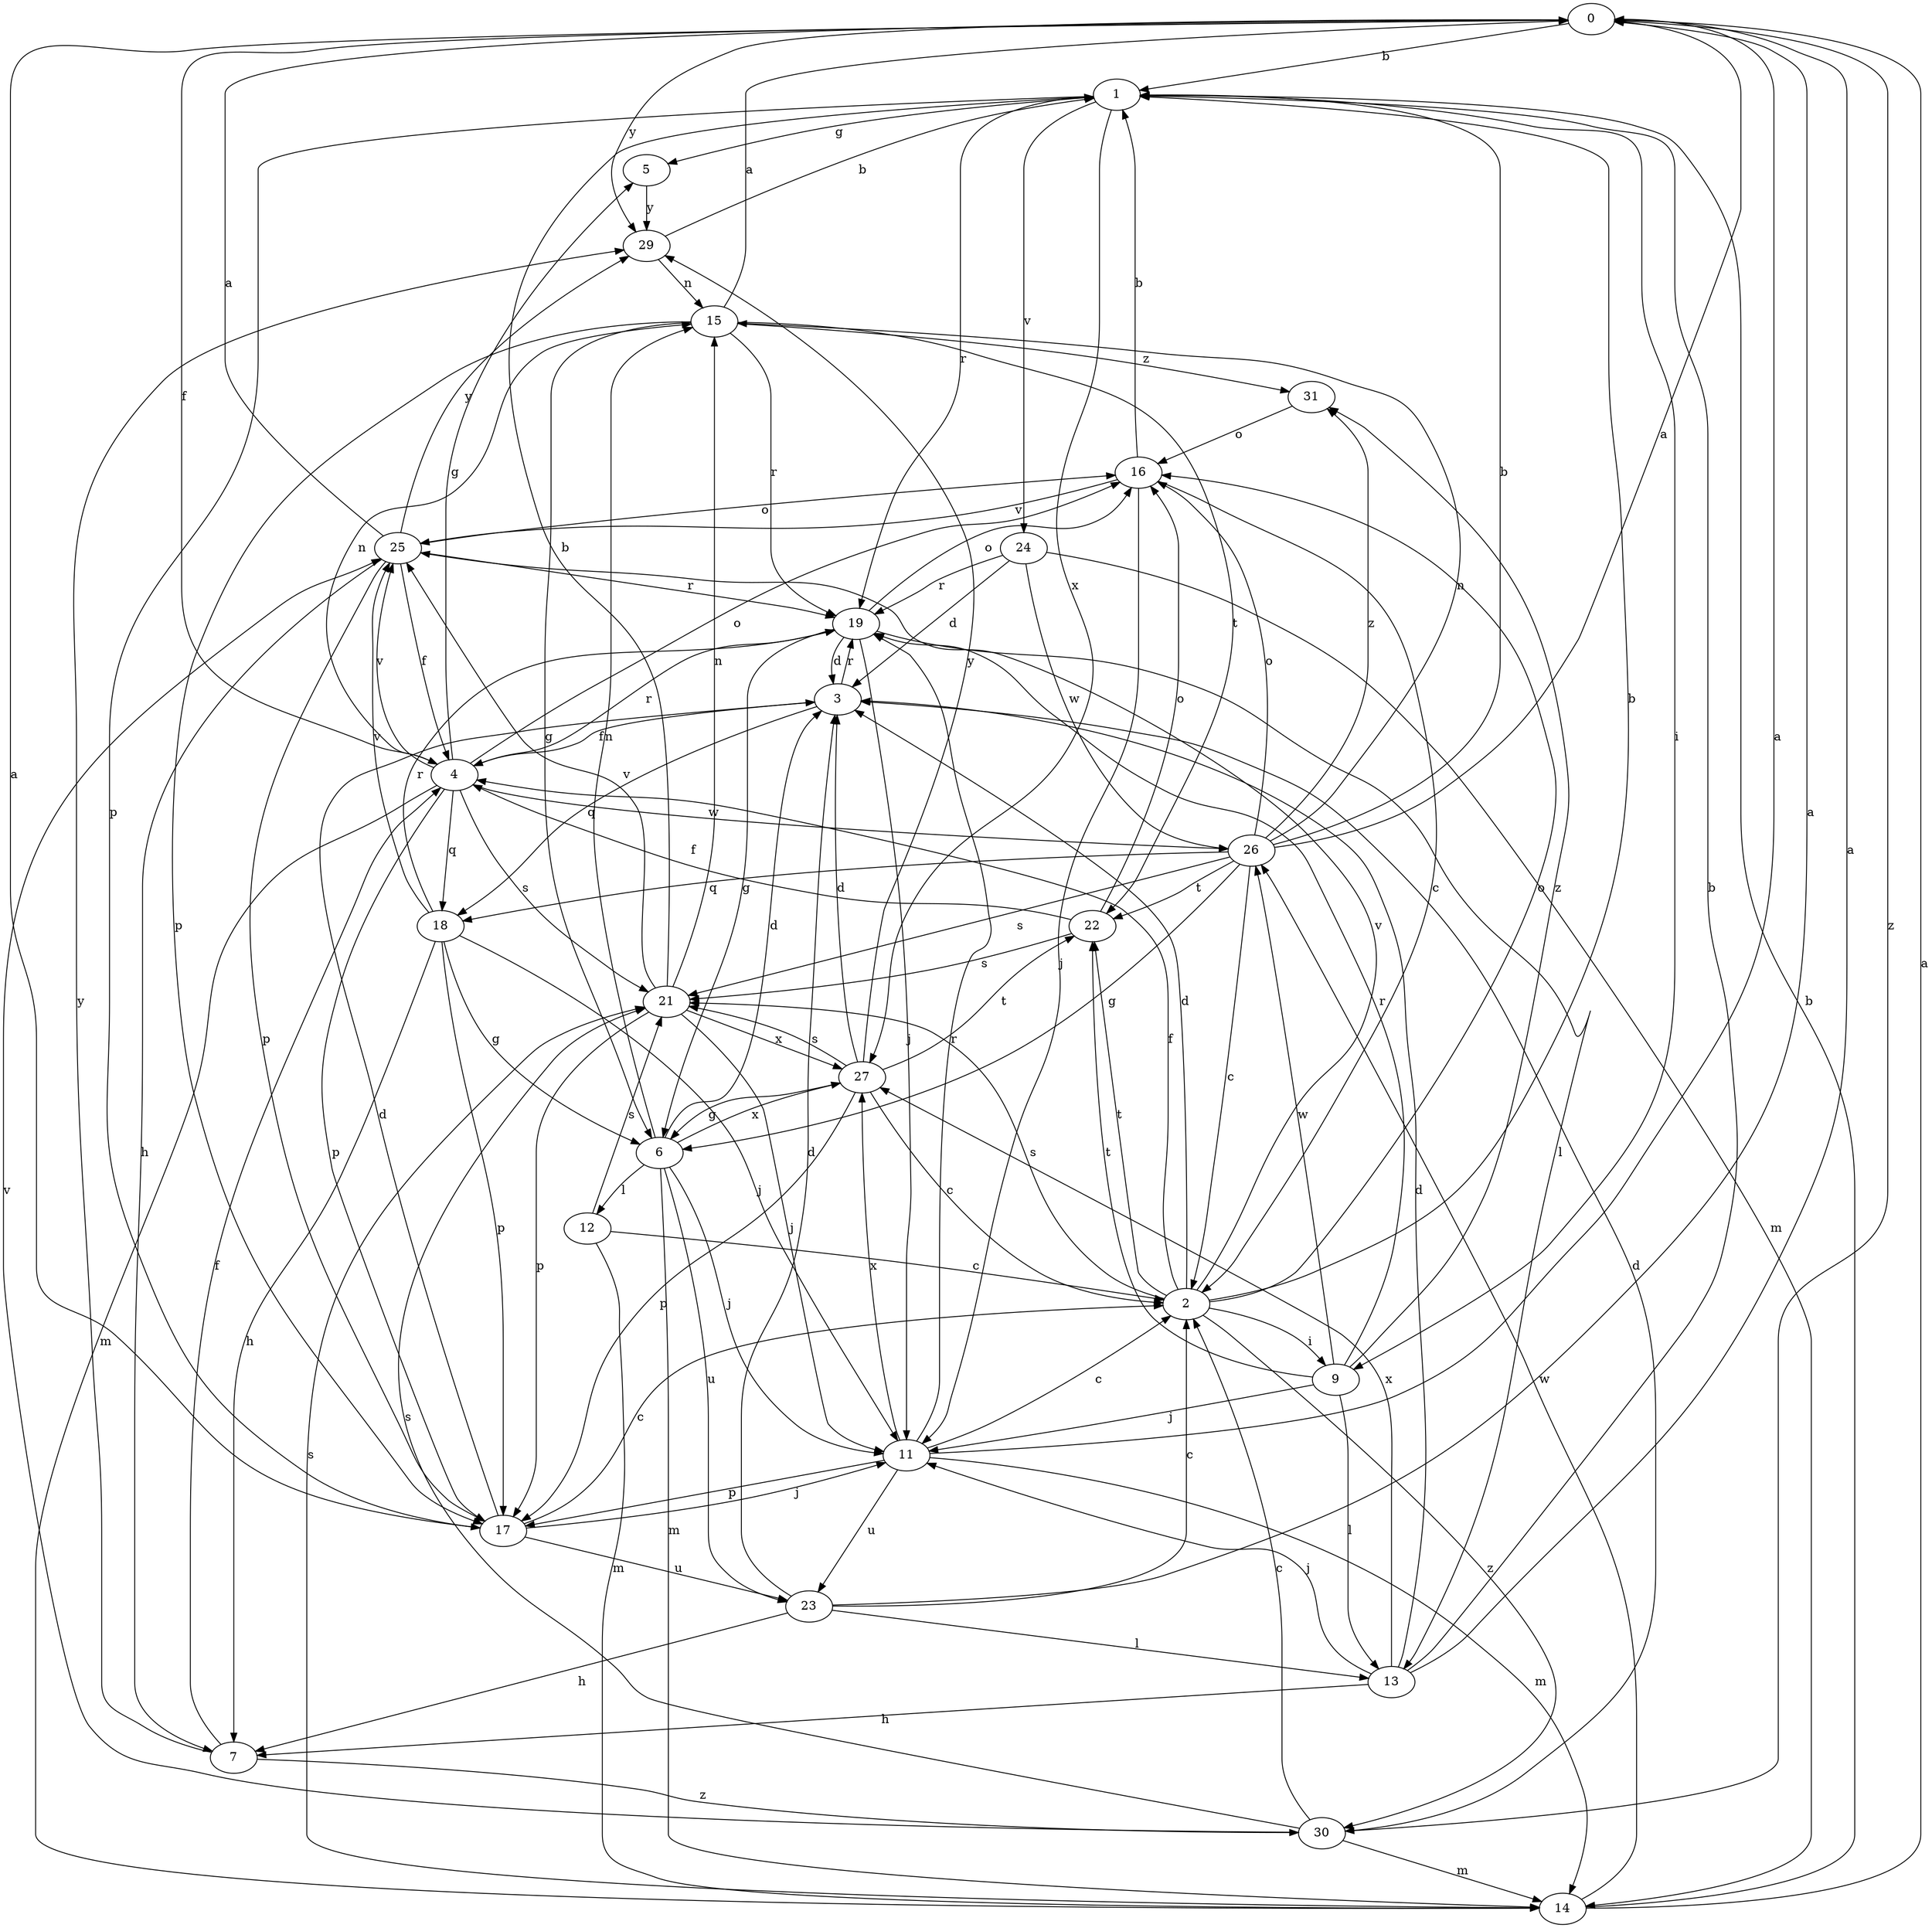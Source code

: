 strict digraph  {
0;
1;
2;
3;
4;
5;
6;
7;
9;
11;
12;
13;
14;
15;
16;
17;
18;
19;
21;
22;
23;
24;
25;
26;
27;
29;
30;
31;
0 -> 1  [label=b];
0 -> 4  [label=f];
0 -> 29  [label=y];
0 -> 30  [label=z];
1 -> 5  [label=g];
1 -> 9  [label=i];
1 -> 17  [label=p];
1 -> 19  [label=r];
1 -> 24  [label=v];
1 -> 27  [label=x];
2 -> 1  [label=b];
2 -> 3  [label=d];
2 -> 4  [label=f];
2 -> 9  [label=i];
2 -> 16  [label=o];
2 -> 21  [label=s];
2 -> 22  [label=t];
2 -> 25  [label=v];
2 -> 30  [label=z];
3 -> 4  [label=f];
3 -> 18  [label=q];
3 -> 19  [label=r];
4 -> 5  [label=g];
4 -> 14  [label=m];
4 -> 15  [label=n];
4 -> 16  [label=o];
4 -> 17  [label=p];
4 -> 18  [label=q];
4 -> 19  [label=r];
4 -> 21  [label=s];
4 -> 25  [label=v];
4 -> 26  [label=w];
5 -> 29  [label=y];
6 -> 3  [label=d];
6 -> 11  [label=j];
6 -> 12  [label=l];
6 -> 14  [label=m];
6 -> 15  [label=n];
6 -> 23  [label=u];
6 -> 27  [label=x];
7 -> 4  [label=f];
7 -> 29  [label=y];
7 -> 30  [label=z];
9 -> 11  [label=j];
9 -> 13  [label=l];
9 -> 19  [label=r];
9 -> 22  [label=t];
9 -> 26  [label=w];
9 -> 31  [label=z];
11 -> 0  [label=a];
11 -> 2  [label=c];
11 -> 14  [label=m];
11 -> 17  [label=p];
11 -> 19  [label=r];
11 -> 23  [label=u];
11 -> 27  [label=x];
12 -> 2  [label=c];
12 -> 14  [label=m];
12 -> 21  [label=s];
13 -> 0  [label=a];
13 -> 1  [label=b];
13 -> 3  [label=d];
13 -> 7  [label=h];
13 -> 11  [label=j];
13 -> 27  [label=x];
14 -> 0  [label=a];
14 -> 1  [label=b];
14 -> 21  [label=s];
14 -> 26  [label=w];
15 -> 0  [label=a];
15 -> 6  [label=g];
15 -> 17  [label=p];
15 -> 19  [label=r];
15 -> 22  [label=t];
15 -> 31  [label=z];
16 -> 1  [label=b];
16 -> 2  [label=c];
16 -> 11  [label=j];
16 -> 25  [label=v];
17 -> 0  [label=a];
17 -> 2  [label=c];
17 -> 3  [label=d];
17 -> 11  [label=j];
17 -> 23  [label=u];
18 -> 6  [label=g];
18 -> 7  [label=h];
18 -> 11  [label=j];
18 -> 17  [label=p];
18 -> 19  [label=r];
18 -> 25  [label=v];
19 -> 3  [label=d];
19 -> 6  [label=g];
19 -> 11  [label=j];
19 -> 13  [label=l];
19 -> 16  [label=o];
21 -> 1  [label=b];
21 -> 11  [label=j];
21 -> 15  [label=n];
21 -> 17  [label=p];
21 -> 25  [label=v];
21 -> 27  [label=x];
22 -> 4  [label=f];
22 -> 16  [label=o];
22 -> 21  [label=s];
23 -> 0  [label=a];
23 -> 2  [label=c];
23 -> 3  [label=d];
23 -> 7  [label=h];
23 -> 13  [label=l];
24 -> 3  [label=d];
24 -> 14  [label=m];
24 -> 19  [label=r];
24 -> 26  [label=w];
25 -> 0  [label=a];
25 -> 4  [label=f];
25 -> 7  [label=h];
25 -> 16  [label=o];
25 -> 17  [label=p];
25 -> 19  [label=r];
25 -> 29  [label=y];
26 -> 0  [label=a];
26 -> 1  [label=b];
26 -> 2  [label=c];
26 -> 6  [label=g];
26 -> 15  [label=n];
26 -> 16  [label=o];
26 -> 18  [label=q];
26 -> 21  [label=s];
26 -> 22  [label=t];
26 -> 31  [label=z];
27 -> 2  [label=c];
27 -> 3  [label=d];
27 -> 6  [label=g];
27 -> 17  [label=p];
27 -> 21  [label=s];
27 -> 22  [label=t];
27 -> 29  [label=y];
29 -> 1  [label=b];
29 -> 15  [label=n];
30 -> 2  [label=c];
30 -> 3  [label=d];
30 -> 14  [label=m];
30 -> 21  [label=s];
30 -> 25  [label=v];
31 -> 16  [label=o];
}
